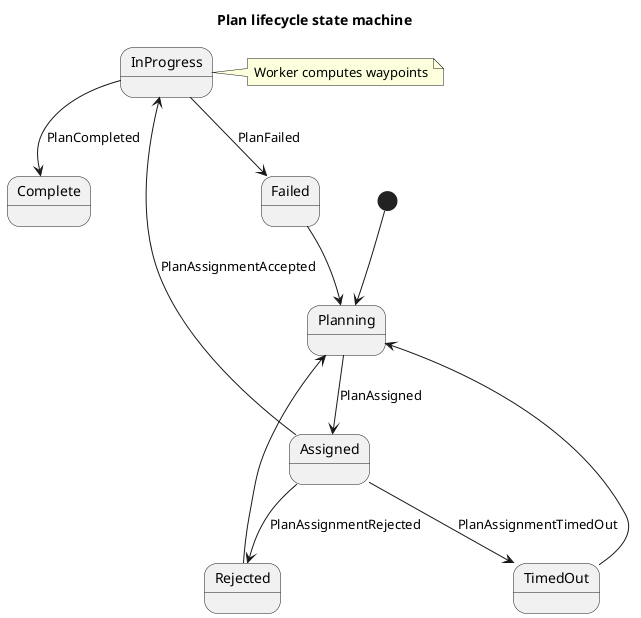 @startuml
title Plan lifecycle state machine
[*] --> Planning
Planning --> Assigned : PlanAssigned
Assigned --> InProgress : PlanAssignmentAccepted
InProgress --> Complete : PlanCompleted
InProgress --> Failed : PlanFailed
Assigned --> Rejected : PlanAssignmentRejected
Assigned --> TimedOut : PlanAssignmentTimedOut
Rejected --> Planning
TimedOut --> Planning
Failed --> Planning

note right of InProgress
  Worker computes waypoints
end note

@enduml
